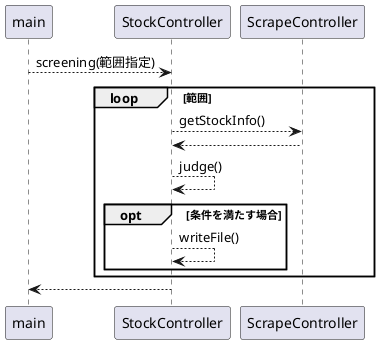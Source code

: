 @startuml

main --> StockController: screening(範囲指定)
    loop 範囲
        StockController --> ScrapeController: getStockInfo()
        ScrapeController --> StockController
        StockController --> StockController: judge()
        opt 条件を満たす場合
            StockController --> StockController: writeFile()
        end
    end
StockController --> main

@enduml